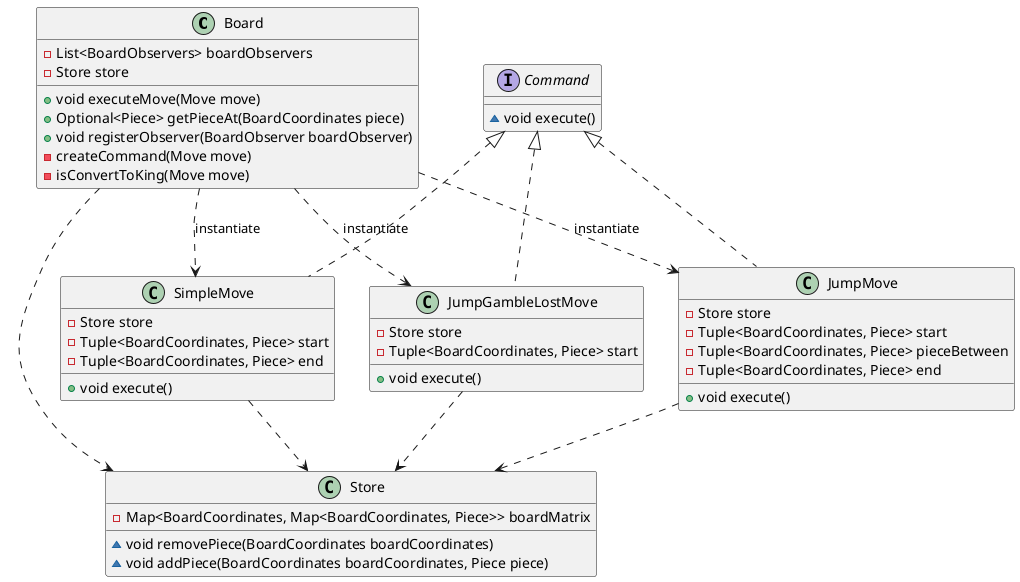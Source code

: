 @startuml
'https://plantuml.com/class-diagram

class Board {
    - List<BoardObservers> boardObservers
    - Store store
    + void executeMove(Move move)
    + Optional<Piece> getPieceAt(BoardCoordinates piece)
    + void registerObserver(BoardObserver boardObserver)
    - createCommand(Move move)
    - isConvertToKing(Move move)
}

class Store {
    - Map<BoardCoordinates, Map<BoardCoordinates, Piece>> boardMatrix
    ~ void removePiece(BoardCoordinates boardCoordinates)
    ~ void addPiece(BoardCoordinates boardCoordinates, Piece piece)
}

interface Command {
    ~ void execute()
}

class JumpGambleLostMove {
    - Store store
    - Tuple<BoardCoordinates, Piece> start
    + void execute()
}

class SimpleMove {
    - Store store
    - Tuple<BoardCoordinates, Piece> start
    - Tuple<BoardCoordinates, Piece> end
    + void execute()
}

class JumpMove {
    - Store store
    - Tuple<BoardCoordinates, Piece> start
    - Tuple<BoardCoordinates, Piece> pieceBetween
    - Tuple<BoardCoordinates, Piece> end
    + void execute()
}

Command <|.. JumpGambleLostMove
Command <|.. SimpleMove
Command <|.. JumpMove

Board ..> JumpGambleLostMove: instantiate
Board ..> SimpleMove: instantiate
Board ..> JumpMove: instantiate
Board ..> Store
JumpGambleLostMove ..> Store
SimpleMove ..> Store
JumpMove ..> Store

@enduml